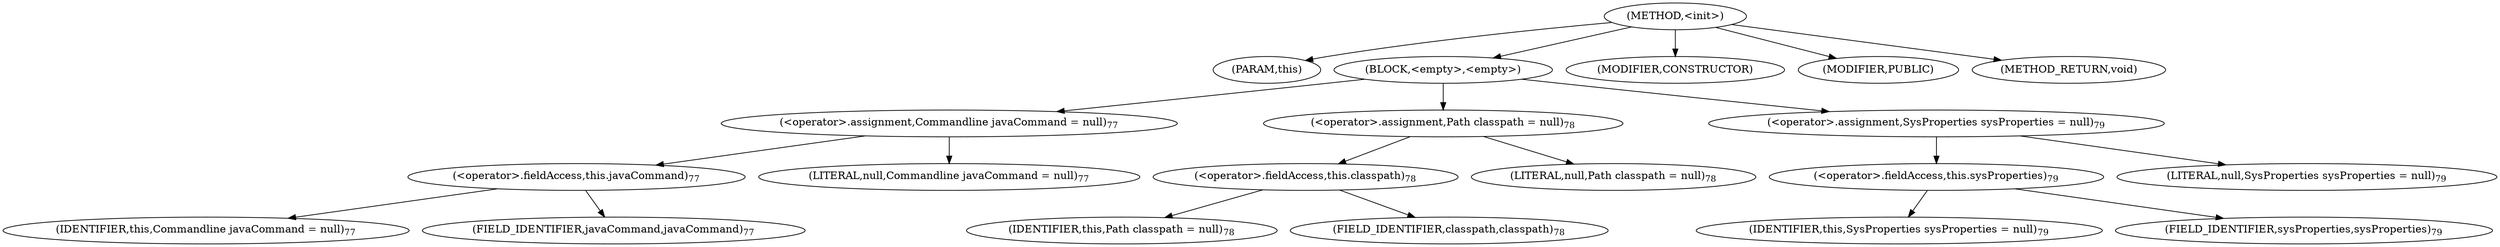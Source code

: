 digraph "&lt;init&gt;" {  
"258" [label = <(METHOD,&lt;init&gt;)> ]
"259" [label = <(PARAM,this)> ]
"260" [label = <(BLOCK,&lt;empty&gt;,&lt;empty&gt;)> ]
"261" [label = <(&lt;operator&gt;.assignment,Commandline javaCommand = null)<SUB>77</SUB>> ]
"262" [label = <(&lt;operator&gt;.fieldAccess,this.javaCommand)<SUB>77</SUB>> ]
"263" [label = <(IDENTIFIER,this,Commandline javaCommand = null)<SUB>77</SUB>> ]
"264" [label = <(FIELD_IDENTIFIER,javaCommand,javaCommand)<SUB>77</SUB>> ]
"265" [label = <(LITERAL,null,Commandline javaCommand = null)<SUB>77</SUB>> ]
"266" [label = <(&lt;operator&gt;.assignment,Path classpath = null)<SUB>78</SUB>> ]
"267" [label = <(&lt;operator&gt;.fieldAccess,this.classpath)<SUB>78</SUB>> ]
"268" [label = <(IDENTIFIER,this,Path classpath = null)<SUB>78</SUB>> ]
"269" [label = <(FIELD_IDENTIFIER,classpath,classpath)<SUB>78</SUB>> ]
"270" [label = <(LITERAL,null,Path classpath = null)<SUB>78</SUB>> ]
"271" [label = <(&lt;operator&gt;.assignment,SysProperties sysProperties = null)<SUB>79</SUB>> ]
"272" [label = <(&lt;operator&gt;.fieldAccess,this.sysProperties)<SUB>79</SUB>> ]
"273" [label = <(IDENTIFIER,this,SysProperties sysProperties = null)<SUB>79</SUB>> ]
"274" [label = <(FIELD_IDENTIFIER,sysProperties,sysProperties)<SUB>79</SUB>> ]
"275" [label = <(LITERAL,null,SysProperties sysProperties = null)<SUB>79</SUB>> ]
"276" [label = <(MODIFIER,CONSTRUCTOR)> ]
"277" [label = <(MODIFIER,PUBLIC)> ]
"278" [label = <(METHOD_RETURN,void)> ]
  "258" -> "259" 
  "258" -> "260" 
  "258" -> "276" 
  "258" -> "277" 
  "258" -> "278" 
  "260" -> "261" 
  "260" -> "266" 
  "260" -> "271" 
  "261" -> "262" 
  "261" -> "265" 
  "262" -> "263" 
  "262" -> "264" 
  "266" -> "267" 
  "266" -> "270" 
  "267" -> "268" 
  "267" -> "269" 
  "271" -> "272" 
  "271" -> "275" 
  "272" -> "273" 
  "272" -> "274" 
}

